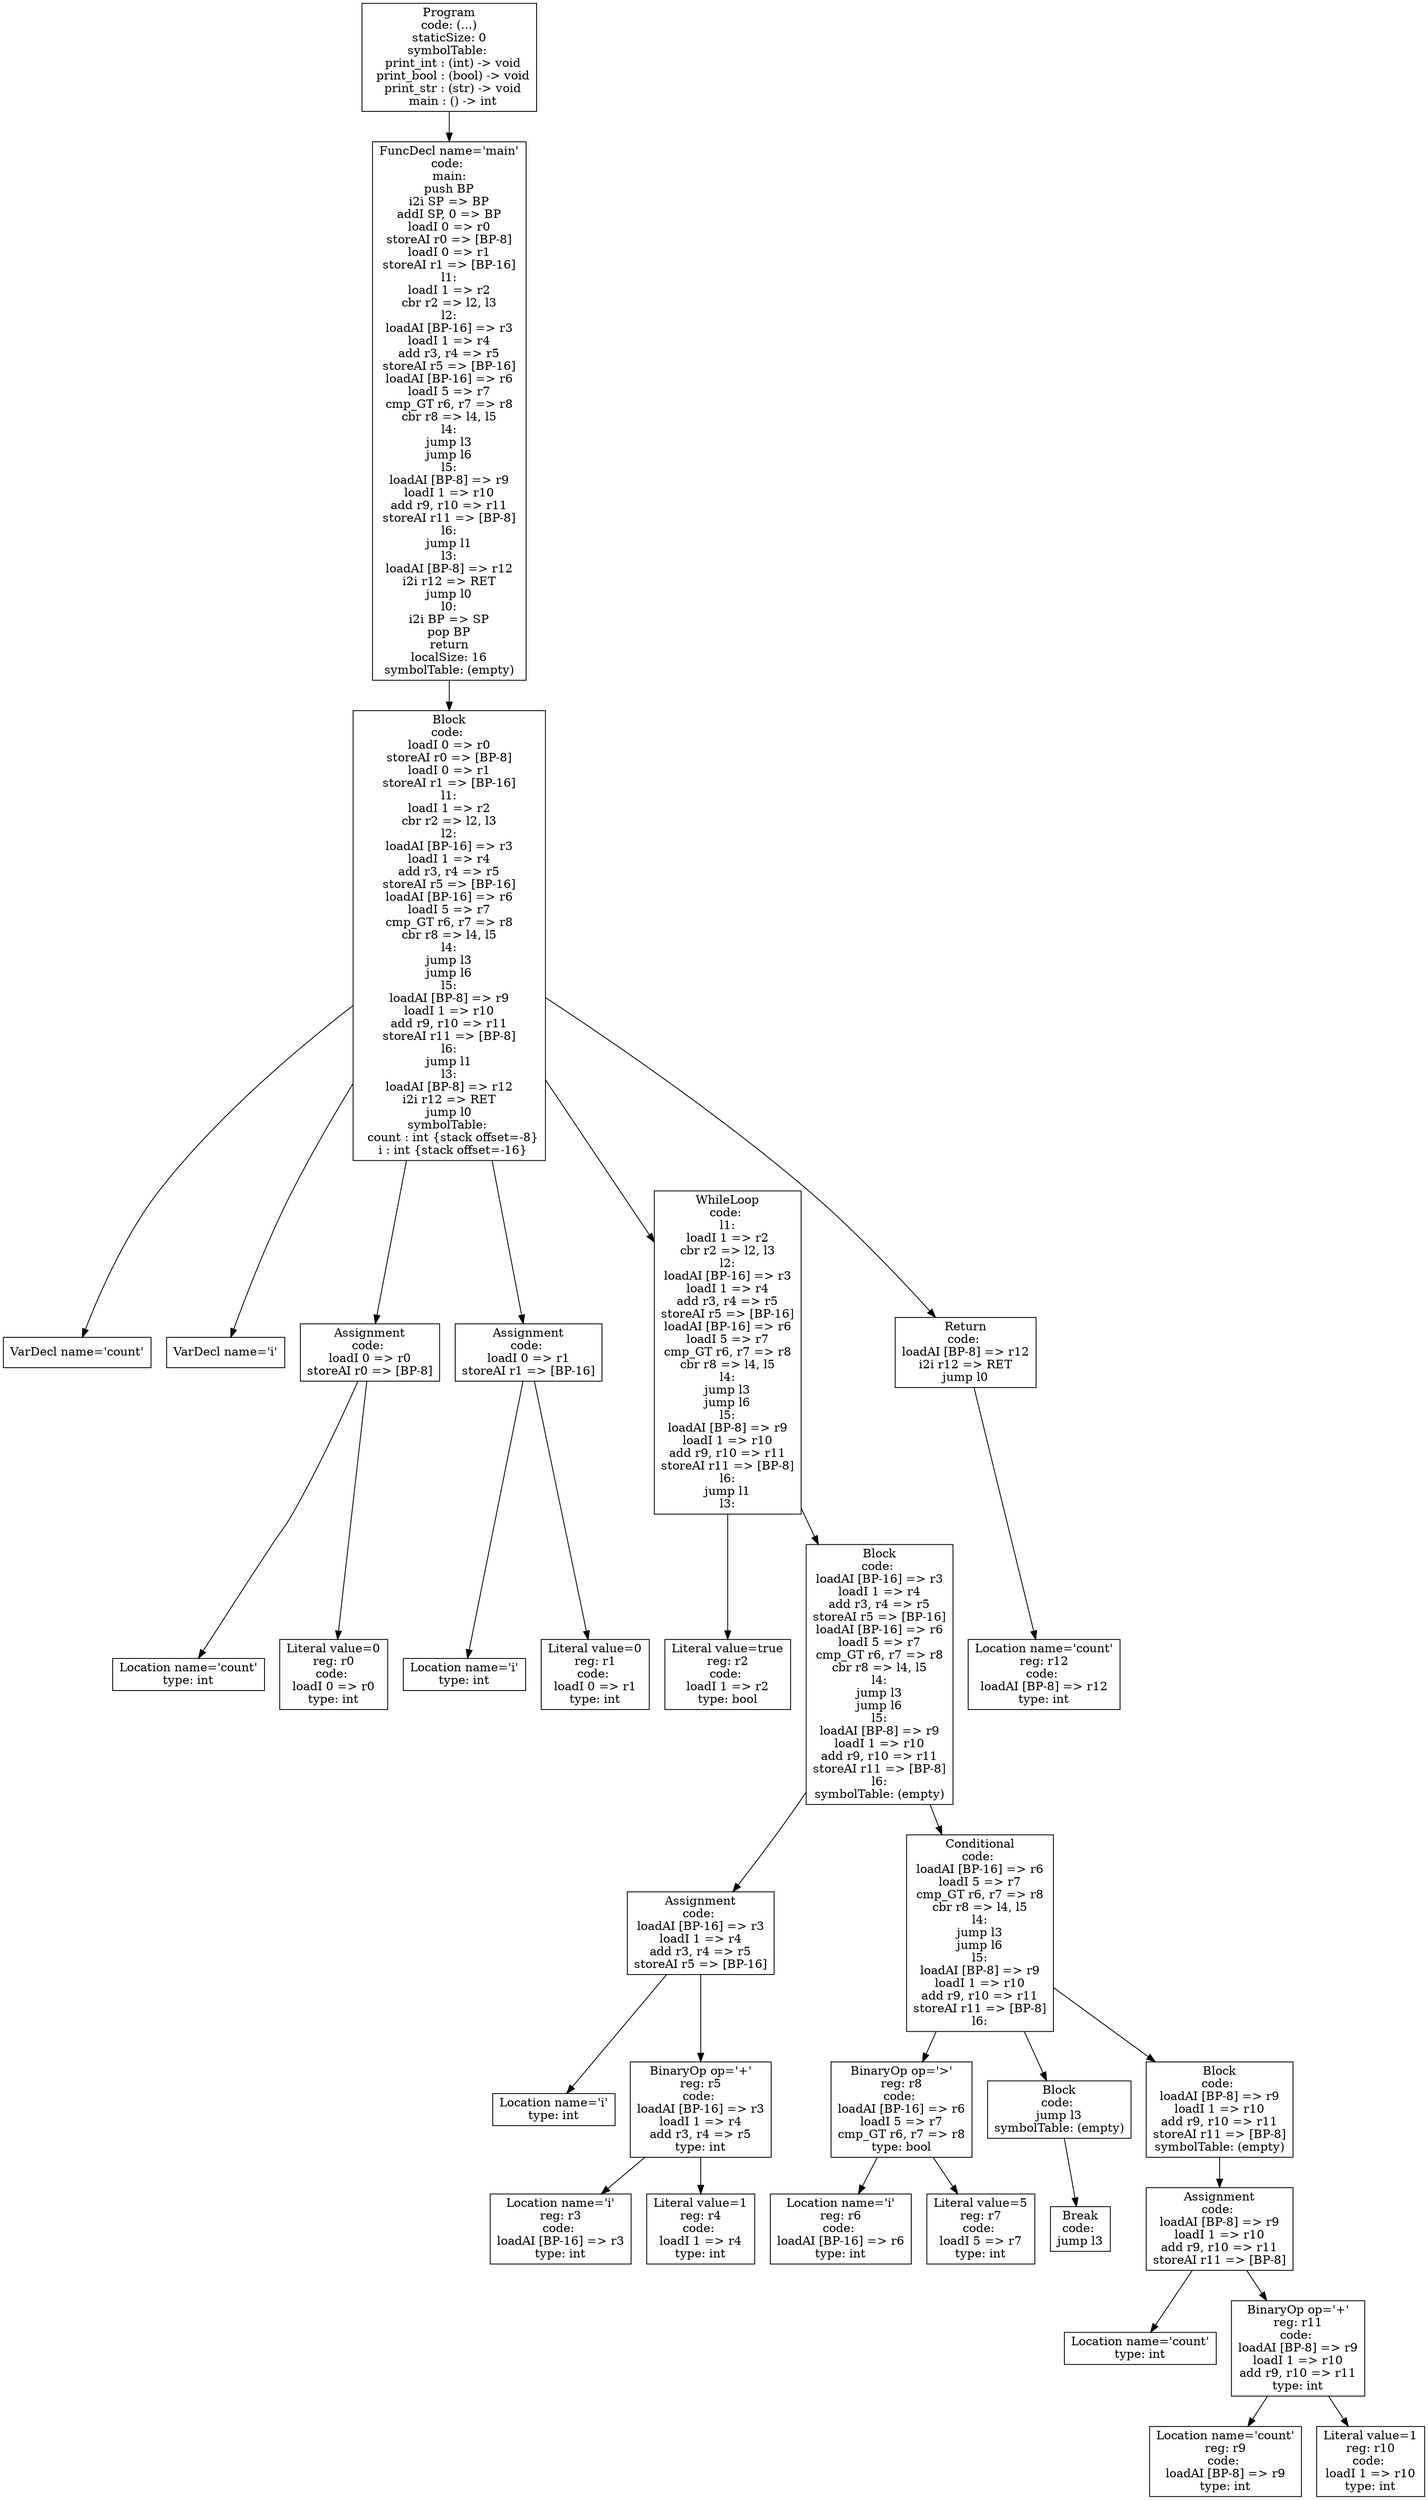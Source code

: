 digraph AST {
3 [shape=box, label="VarDecl name='count'"];
4 [shape=box, label="VarDecl name='i'"];
6 [shape=box, label="Location name='count'\ntype: int"];
7 [shape=box, label="Literal value=0\nreg: r0\ncode: \nloadI 0 => r0\ntype: int"];
5 [shape=box, label="Assignment\ncode: \nloadI 0 => r0\nstoreAI r0 => [BP-8]"];
5 -> 6;
5 -> 7;
9 [shape=box, label="Location name='i'\ntype: int"];
10 [shape=box, label="Literal value=0\nreg: r1\ncode: \nloadI 0 => r1\ntype: int"];
8 [shape=box, label="Assignment\ncode: \nloadI 0 => r1\nstoreAI r1 => [BP-16]"];
8 -> 9;
8 -> 10;
12 [shape=box, label="Literal value=true\nreg: r2\ncode: \nloadI 1 => r2\ntype: bool"];
15 [shape=box, label="Location name='i'\ntype: int"];
17 [shape=box, label="Location name='i'\nreg: r3\ncode: \nloadAI [BP-16] => r3\ntype: int"];
18 [shape=box, label="Literal value=1\nreg: r4\ncode: \nloadI 1 => r4\ntype: int"];
16 [shape=box, label="BinaryOp op='+'\nreg: r5\ncode: \nloadAI [BP-16] => r3\nloadI 1 => r4\nadd r3, r4 => r5\ntype: int"];
16 -> 17;
16 -> 18;
14 [shape=box, label="Assignment\ncode: \nloadAI [BP-16] => r3\nloadI 1 => r4\nadd r3, r4 => r5\nstoreAI r5 => [BP-16]"];
14 -> 15;
14 -> 16;
21 [shape=box, label="Location name='i'\nreg: r6\ncode: \nloadAI [BP-16] => r6\ntype: int"];
22 [shape=box, label="Literal value=5\nreg: r7\ncode: \nloadI 5 => r7\ntype: int"];
20 [shape=box, label="BinaryOp op='>'\nreg: r8\ncode: \nloadAI [BP-16] => r6\nloadI 5 => r7\ncmp_GT r6, r7 => r8\ntype: bool"];
20 -> 21;
20 -> 22;
24 [shape=box, label="Break\ncode: \njump l3"];
23 [shape=box, label="Block\ncode: \njump l3\nsymbolTable: (empty)"];
23 -> 24;
27 [shape=box, label="Location name='count'\ntype: int"];
29 [shape=box, label="Location name='count'\nreg: r9\ncode: \nloadAI [BP-8] => r9\ntype: int"];
30 [shape=box, label="Literal value=1\nreg: r10\ncode: \nloadI 1 => r10\ntype: int"];
28 [shape=box, label="BinaryOp op='+'\nreg: r11\ncode: \nloadAI [BP-8] => r9\nloadI 1 => r10\nadd r9, r10 => r11\ntype: int"];
28 -> 29;
28 -> 30;
26 [shape=box, label="Assignment\ncode: \nloadAI [BP-8] => r9\nloadI 1 => r10\nadd r9, r10 => r11\nstoreAI r11 => [BP-8]"];
26 -> 27;
26 -> 28;
25 [shape=box, label="Block\ncode: \nloadAI [BP-8] => r9\nloadI 1 => r10\nadd r9, r10 => r11\nstoreAI r11 => [BP-8]\nsymbolTable: (empty)"];
25 -> 26;
19 [shape=box, label="Conditional\ncode: \nloadAI [BP-16] => r6\nloadI 5 => r7\ncmp_GT r6, r7 => r8\ncbr r8 => l4, l5\nl4:\njump l3\njump l6\nl5:\nloadAI [BP-8] => r9\nloadI 1 => r10\nadd r9, r10 => r11\nstoreAI r11 => [BP-8]\nl6:"];
19 -> 20;
19 -> 23;
19 -> 25;
13 [shape=box, label="Block\ncode: \nloadAI [BP-16] => r3\nloadI 1 => r4\nadd r3, r4 => r5\nstoreAI r5 => [BP-16]\nloadAI [BP-16] => r6\nloadI 5 => r7\ncmp_GT r6, r7 => r8\ncbr r8 => l4, l5\nl4:\njump l3\njump l6\nl5:\nloadAI [BP-8] => r9\nloadI 1 => r10\nadd r9, r10 => r11\nstoreAI r11 => [BP-8]\nl6:\nsymbolTable: (empty)"];
13 -> 14;
13 -> 19;
11 [shape=box, label="WhileLoop\ncode: \nl1:\nloadI 1 => r2\ncbr r2 => l2, l3\nl2:\nloadAI [BP-16] => r3\nloadI 1 => r4\nadd r3, r4 => r5\nstoreAI r5 => [BP-16]\nloadAI [BP-16] => r6\nloadI 5 => r7\ncmp_GT r6, r7 => r8\ncbr r8 => l4, l5\nl4:\njump l3\njump l6\nl5:\nloadAI [BP-8] => r9\nloadI 1 => r10\nadd r9, r10 => r11\nstoreAI r11 => [BP-8]\nl6:\njump l1\nl3:"];
11 -> 12;
11 -> 13;
32 [shape=box, label="Location name='count'\nreg: r12\ncode: \nloadAI [BP-8] => r12\ntype: int"];
31 [shape=box, label="Return\ncode: \nloadAI [BP-8] => r12\ni2i r12 => RET\njump l0"];
31 -> 32;
2 [shape=box, label="Block\ncode: \nloadI 0 => r0\nstoreAI r0 => [BP-8]\nloadI 0 => r1\nstoreAI r1 => [BP-16]\nl1:\nloadI 1 => r2\ncbr r2 => l2, l3\nl2:\nloadAI [BP-16] => r3\nloadI 1 => r4\nadd r3, r4 => r5\nstoreAI r5 => [BP-16]\nloadAI [BP-16] => r6\nloadI 5 => r7\ncmp_GT r6, r7 => r8\ncbr r8 => l4, l5\nl4:\njump l3\njump l6\nl5:\nloadAI [BP-8] => r9\nloadI 1 => r10\nadd r9, r10 => r11\nstoreAI r11 => [BP-8]\nl6:\njump l1\nl3:\nloadAI [BP-8] => r12\ni2i r12 => RET\njump l0\nsymbolTable: \n  count : int {stack offset=-8}\n  i : int {stack offset=-16}"];
2 -> 3;
2 -> 4;
2 -> 5;
2 -> 8;
2 -> 11;
2 -> 31;
1 [shape=box, label="FuncDecl name='main'\ncode: \nmain:\npush BP\ni2i SP => BP\naddI SP, 0 => BP\nloadI 0 => r0\nstoreAI r0 => [BP-8]\nloadI 0 => r1\nstoreAI r1 => [BP-16]\nl1:\nloadI 1 => r2\ncbr r2 => l2, l3\nl2:\nloadAI [BP-16] => r3\nloadI 1 => r4\nadd r3, r4 => r5\nstoreAI r5 => [BP-16]\nloadAI [BP-16] => r6\nloadI 5 => r7\ncmp_GT r6, r7 => r8\ncbr r8 => l4, l5\nl4:\njump l3\njump l6\nl5:\nloadAI [BP-8] => r9\nloadI 1 => r10\nadd r9, r10 => r11\nstoreAI r11 => [BP-8]\nl6:\njump l1\nl3:\nloadAI [BP-8] => r12\ni2i r12 => RET\njump l0\nl0:\ni2i BP => SP\npop BP\nreturn\nlocalSize: 16\nsymbolTable: (empty)"];
1 -> 2;
0 [shape=box, label="Program\ncode: (...)\nstaticSize: 0\nsymbolTable: \n  print_int : (int) -> void\n  print_bool : (bool) -> void\n  print_str : (str) -> void\n  main : () -> int"];
0 -> 1;
}
